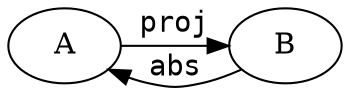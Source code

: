 digraph G {
subgraph _a {
	 rank = "source";
	 a [label = "A", shape = "ellipse"];
	 }
subgraph _b {
	 rank = "source";
	 b [label = "B", shape = "ellipse"];
	 }
a -> b [label = "proj",  fontname="courier"];
b -> a [label = "abs",  fontname="courier"];
}